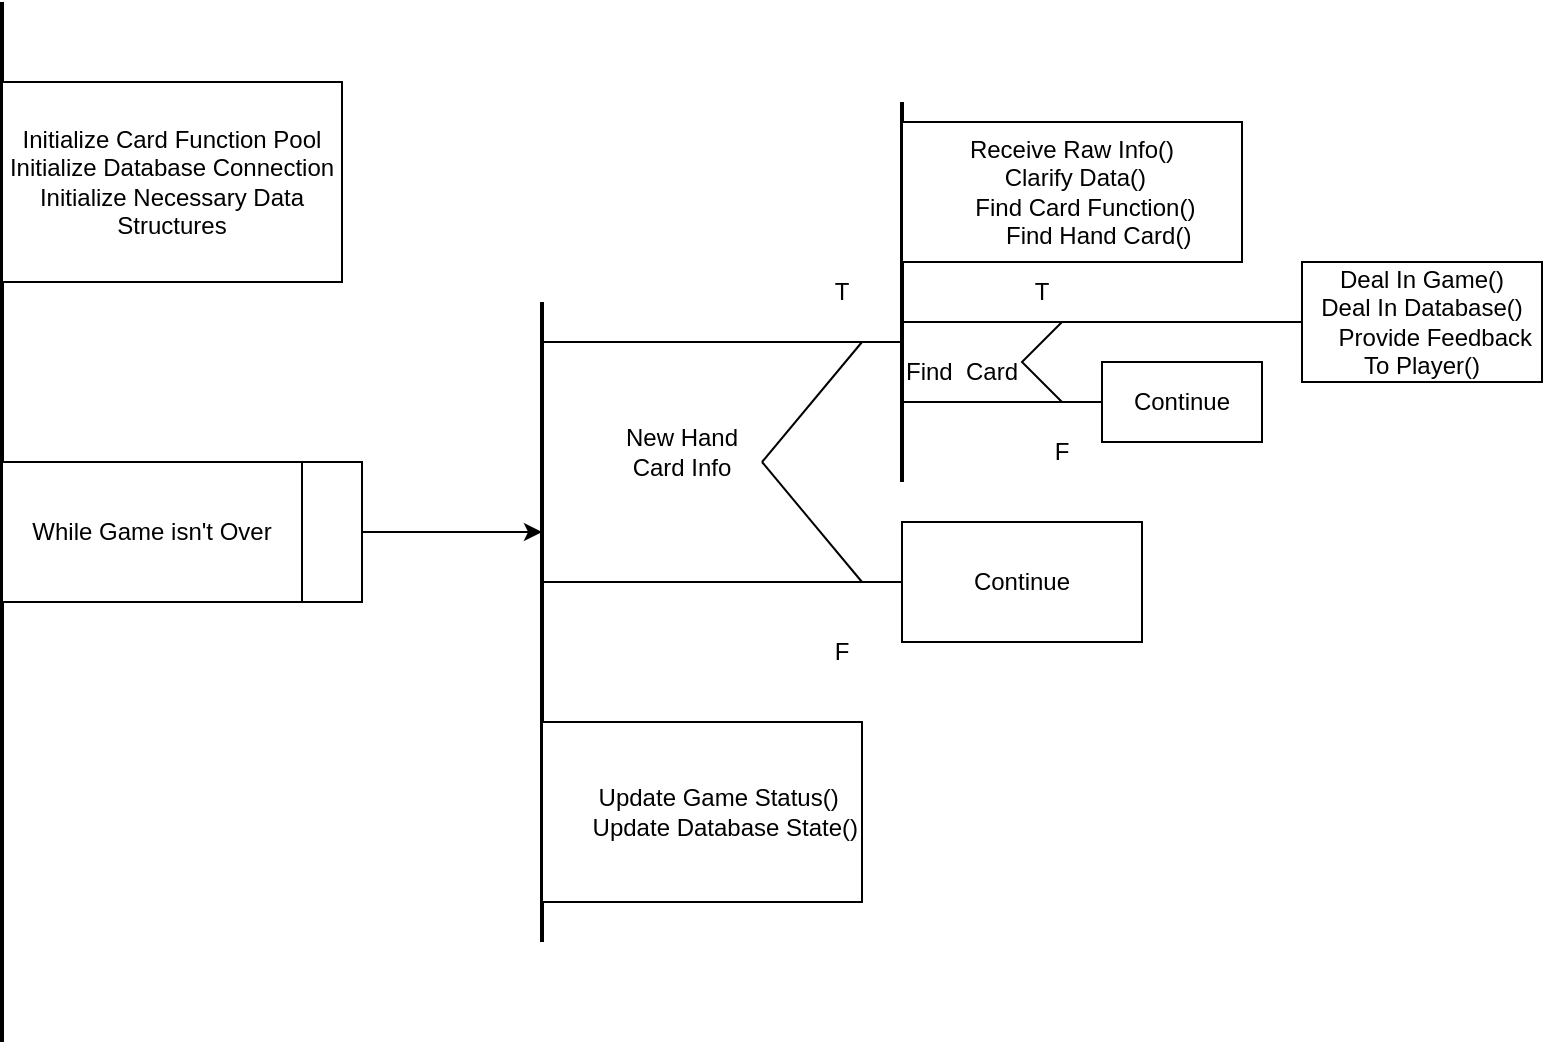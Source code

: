 <mxfile version="25.0.3">
  <diagram name="第 1 页" id="0860n6fEB5lc7UC_neWO">
    <mxGraphModel dx="1213" dy="768" grid="1" gridSize="10" guides="1" tooltips="1" connect="1" arrows="1" fold="1" page="1" pageScale="1" pageWidth="1390" pageHeight="980" math="0" shadow="0">
      <root>
        <mxCell id="0" />
        <mxCell id="1" parent="0" />
        <mxCell id="CxRh8pIeGRX3M8vt7y2u-1" value="" style="endArrow=none;html=1;rounded=0;strokeWidth=2;" edge="1" parent="1">
          <mxGeometry width="50" height="50" relative="1" as="geometry">
            <mxPoint x="160" y="590" as="sourcePoint" />
            <mxPoint x="160" y="70" as="targetPoint" />
          </mxGeometry>
        </mxCell>
        <mxCell id="CxRh8pIeGRX3M8vt7y2u-4" value="&lt;div&gt;Initialize Card Function Pool&lt;/div&gt;&lt;div&gt;Initialize Database Connection&lt;/div&gt;&lt;div&gt;Initialize Necessary Data Structures&lt;/div&gt;" style="rounded=0;whiteSpace=wrap;html=1;" vertex="1" parent="1">
          <mxGeometry x="160" y="110" width="170" height="100" as="geometry" />
        </mxCell>
        <mxCell id="CxRh8pIeGRX3M8vt7y2u-7" value="While Game isn&#39;t Over" style="rounded=0;whiteSpace=wrap;html=1;" vertex="1" parent="1">
          <mxGeometry x="160" y="300" width="150" height="70" as="geometry" />
        </mxCell>
        <mxCell id="CxRh8pIeGRX3M8vt7y2u-8" value="" style="endArrow=none;html=1;rounded=0;strokeWidth=2;" edge="1" parent="1">
          <mxGeometry width="50" height="50" relative="1" as="geometry">
            <mxPoint x="430" y="540" as="sourcePoint" />
            <mxPoint x="430" y="220" as="targetPoint" />
          </mxGeometry>
        </mxCell>
        <mxCell id="CxRh8pIeGRX3M8vt7y2u-10" style="edgeStyle=orthogonalEdgeStyle;rounded=0;orthogonalLoop=1;jettySize=auto;html=1;" edge="1" parent="1" source="CxRh8pIeGRX3M8vt7y2u-9">
          <mxGeometry relative="1" as="geometry">
            <mxPoint x="430" y="335" as="targetPoint" />
          </mxGeometry>
        </mxCell>
        <mxCell id="CxRh8pIeGRX3M8vt7y2u-9" value="" style="rounded=0;whiteSpace=wrap;html=1;" vertex="1" parent="1">
          <mxGeometry x="310" y="300" width="30" height="70" as="geometry" />
        </mxCell>
        <mxCell id="CxRh8pIeGRX3M8vt7y2u-13" value="&lt;div&gt;&amp;nbsp; &amp;nbsp; &amp;nbsp;Update Game Status()&lt;/div&gt;&lt;div&gt;&amp;nbsp; &amp;nbsp; &amp;nbsp; &amp;nbsp;Update Database State()&lt;/div&gt;" style="rounded=0;whiteSpace=wrap;html=1;" vertex="1" parent="1">
          <mxGeometry x="430" y="430" width="160" height="90" as="geometry" />
        </mxCell>
        <mxCell id="CxRh8pIeGRX3M8vt7y2u-20" value="" style="endArrow=none;html=1;rounded=0;" edge="1" parent="1">
          <mxGeometry width="50" height="50" relative="1" as="geometry">
            <mxPoint x="430" y="240" as="sourcePoint" />
            <mxPoint x="610" y="240" as="targetPoint" />
          </mxGeometry>
        </mxCell>
        <mxCell id="CxRh8pIeGRX3M8vt7y2u-21" value="" style="endArrow=none;html=1;rounded=0;" edge="1" parent="1">
          <mxGeometry width="50" height="50" relative="1" as="geometry">
            <mxPoint x="430" y="360" as="sourcePoint" />
            <mxPoint x="610" y="360" as="targetPoint" />
          </mxGeometry>
        </mxCell>
        <mxCell id="CxRh8pIeGRX3M8vt7y2u-22" value="" style="endArrow=none;html=1;rounded=0;" edge="1" parent="1">
          <mxGeometry width="50" height="50" relative="1" as="geometry">
            <mxPoint x="540" y="300" as="sourcePoint" />
            <mxPoint x="590" y="240" as="targetPoint" />
          </mxGeometry>
        </mxCell>
        <mxCell id="CxRh8pIeGRX3M8vt7y2u-23" value="" style="endArrow=none;html=1;rounded=0;" edge="1" parent="1">
          <mxGeometry width="50" height="50" relative="1" as="geometry">
            <mxPoint x="540" y="300" as="sourcePoint" />
            <mxPoint x="590" y="360" as="targetPoint" />
          </mxGeometry>
        </mxCell>
        <mxCell id="CxRh8pIeGRX3M8vt7y2u-24" value="New Hand Card Info" style="text;html=1;align=center;verticalAlign=middle;whiteSpace=wrap;rounded=0;" vertex="1" parent="1">
          <mxGeometry x="470" y="280" width="60" height="30" as="geometry" />
        </mxCell>
        <mxCell id="CxRh8pIeGRX3M8vt7y2u-25" value="T" style="text;html=1;align=center;verticalAlign=middle;whiteSpace=wrap;rounded=0;" vertex="1" parent="1">
          <mxGeometry x="550" y="200" width="60" height="30" as="geometry" />
        </mxCell>
        <mxCell id="CxRh8pIeGRX3M8vt7y2u-26" value="F" style="text;html=1;align=center;verticalAlign=middle;whiteSpace=wrap;rounded=0;" vertex="1" parent="1">
          <mxGeometry x="550" y="380" width="60" height="30" as="geometry" />
        </mxCell>
        <mxCell id="CxRh8pIeGRX3M8vt7y2u-27" value="" style="endArrow=none;html=1;rounded=0;strokeWidth=2;" edge="1" parent="1">
          <mxGeometry width="50" height="50" relative="1" as="geometry">
            <mxPoint x="610" y="310" as="sourcePoint" />
            <mxPoint x="610" y="120" as="targetPoint" />
          </mxGeometry>
        </mxCell>
        <mxCell id="CxRh8pIeGRX3M8vt7y2u-30" value="Receive Raw Info()&lt;br&gt;&amp;nbsp;Clarify Data()&lt;br&gt;&amp;nbsp; &amp;nbsp; Find Card Function()&lt;br&gt;&amp;nbsp; &amp;nbsp; &amp;nbsp; &amp;nbsp; Find Hand Card()" style="rounded=0;whiteSpace=wrap;html=1;" vertex="1" parent="1">
          <mxGeometry x="610" y="130" width="170" height="70" as="geometry" />
        </mxCell>
        <mxCell id="CxRh8pIeGRX3M8vt7y2u-31" value="" style="endArrow=none;html=1;rounded=0;entryX=0;entryY=0.5;entryDx=0;entryDy=0;" edge="1" parent="1" target="CxRh8pIeGRX3M8vt7y2u-37">
          <mxGeometry width="50" height="50" relative="1" as="geometry">
            <mxPoint x="610" y="230" as="sourcePoint" />
            <mxPoint x="710" y="230" as="targetPoint" />
          </mxGeometry>
        </mxCell>
        <mxCell id="CxRh8pIeGRX3M8vt7y2u-32" value="" style="endArrow=none;html=1;rounded=0;" edge="1" parent="1">
          <mxGeometry width="50" height="50" relative="1" as="geometry">
            <mxPoint x="610" y="270" as="sourcePoint" />
            <mxPoint x="710" y="270" as="targetPoint" />
          </mxGeometry>
        </mxCell>
        <mxCell id="CxRh8pIeGRX3M8vt7y2u-33" value="" style="endArrow=none;html=1;rounded=0;" edge="1" parent="1">
          <mxGeometry width="50" height="50" relative="1" as="geometry">
            <mxPoint x="690" y="270" as="sourcePoint" />
            <mxPoint x="690" y="230" as="targetPoint" />
            <Array as="points">
              <mxPoint x="670" y="250" />
            </Array>
          </mxGeometry>
        </mxCell>
        <mxCell id="CxRh8pIeGRX3M8vt7y2u-34" value="Find&amp;nbsp; Card" style="text;html=1;align=center;verticalAlign=middle;whiteSpace=wrap;rounded=0;" vertex="1" parent="1">
          <mxGeometry x="610" y="240" width="60" height="30" as="geometry" />
        </mxCell>
        <mxCell id="CxRh8pIeGRX3M8vt7y2u-35" value="T" style="text;html=1;align=center;verticalAlign=middle;whiteSpace=wrap;rounded=0;" vertex="1" parent="1">
          <mxGeometry x="650" y="200" width="60" height="30" as="geometry" />
        </mxCell>
        <mxCell id="CxRh8pIeGRX3M8vt7y2u-36" value="F" style="text;html=1;align=center;verticalAlign=middle;whiteSpace=wrap;rounded=0;" vertex="1" parent="1">
          <mxGeometry x="660" y="280" width="60" height="30" as="geometry" />
        </mxCell>
        <mxCell id="CxRh8pIeGRX3M8vt7y2u-37" value="&lt;div&gt;Deal In Game()&lt;/div&gt;&lt;div&gt;Deal In Database()&lt;/div&gt;&lt;div&gt;&amp;nbsp; &amp;nbsp; Provide Feedback To Player()&lt;/div&gt;" style="rounded=0;whiteSpace=wrap;html=1;" vertex="1" parent="1">
          <mxGeometry x="810" y="200" width="120" height="60" as="geometry" />
        </mxCell>
        <mxCell id="CxRh8pIeGRX3M8vt7y2u-38" value="Continue" style="rounded=0;whiteSpace=wrap;html=1;" vertex="1" parent="1">
          <mxGeometry x="710" y="250" width="80" height="40" as="geometry" />
        </mxCell>
        <mxCell id="CxRh8pIeGRX3M8vt7y2u-39" value="Continue" style="rounded=0;whiteSpace=wrap;html=1;" vertex="1" parent="1">
          <mxGeometry x="610" y="330" width="120" height="60" as="geometry" />
        </mxCell>
      </root>
    </mxGraphModel>
  </diagram>
</mxfile>

